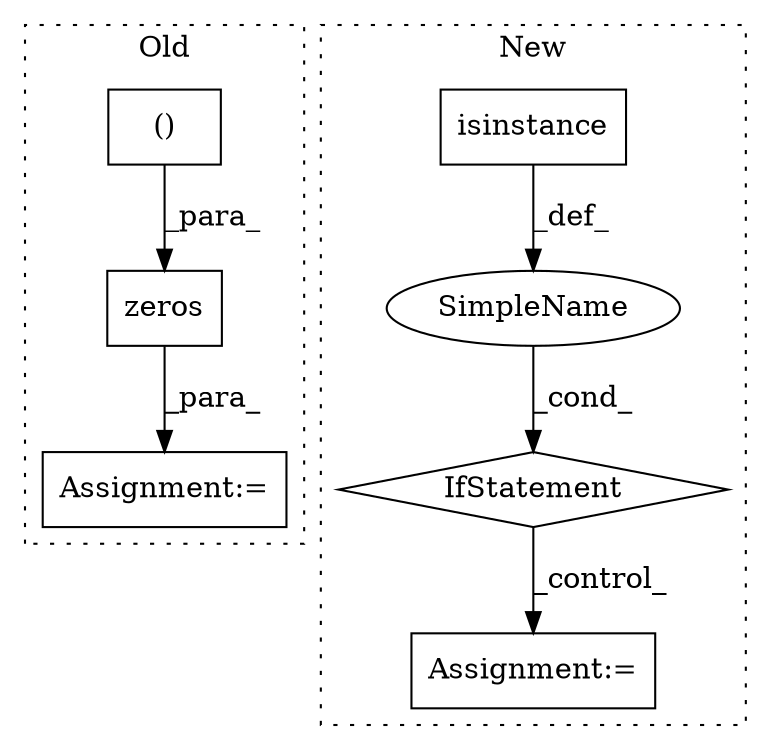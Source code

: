 digraph G {
subgraph cluster0 {
1 [label="zeros" a="32" s="42248,42317" l="13,1" shape="box"];
3 [label="Assignment:=" a="7" s="42241" l="1" shape="box"];
5 [label="()" a="106" s="42261" l="26" shape="box"];
label = "Old";
style="dotted";
}
subgraph cluster1 {
2 [label="isinstance" a="32" s="42234,42272" l="11,1" shape="box"];
4 [label="IfStatement" a="25" s="42230,42273" l="4,2" shape="diamond"];
6 [label="SimpleName" a="42" s="" l="" shape="ellipse"];
7 [label="Assignment:=" a="7" s="42388" l="1" shape="box"];
label = "New";
style="dotted";
}
1 -> 3 [label="_para_"];
2 -> 6 [label="_def_"];
4 -> 7 [label="_control_"];
5 -> 1 [label="_para_"];
6 -> 4 [label="_cond_"];
}